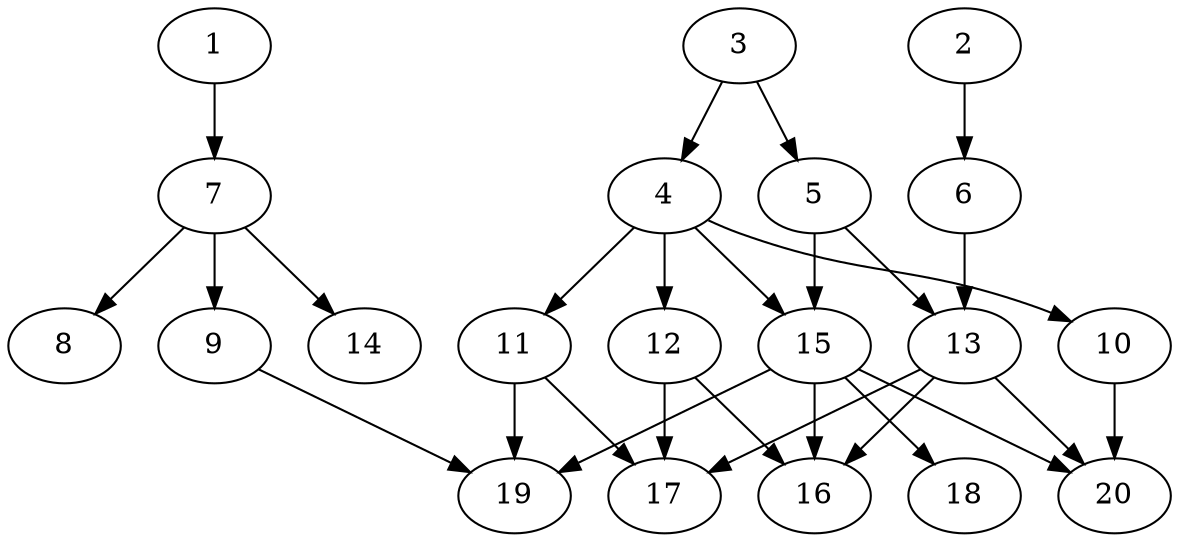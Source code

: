 // DAG automatically generated by daggen at Sat Jul 27 15:38:13 2019
// ./daggen --dot -n 20 --ccr 0.4 --fat 0.6 --regular 0.5 --density 0.4 --mindata 5242880 --maxdata 52428800 
digraph G {
  1 [size="79705600", alpha="0.16", expect_size="31882240"] 
  1 -> 7 [size ="31882240"]
  2 [size="89111040", alpha="0.09", expect_size="35644416"] 
  2 -> 6 [size ="35644416"]
  3 [size="93813760", alpha="0.12", expect_size="37525504"] 
  3 -> 4 [size ="37525504"]
  3 -> 5 [size ="37525504"]
  4 [size="98263040", alpha="0.09", expect_size="39305216"] 
  4 -> 10 [size ="39305216"]
  4 -> 11 [size ="39305216"]
  4 -> 12 [size ="39305216"]
  4 -> 15 [size ="39305216"]
  5 [size="62653440", alpha="0.19", expect_size="25061376"] 
  5 -> 13 [size ="25061376"]
  5 -> 15 [size ="25061376"]
  6 [size="40929280", alpha="0.03", expect_size="16371712"] 
  6 -> 13 [size ="16371712"]
  7 [size="66987520", alpha="0.17", expect_size="26795008"] 
  7 -> 8 [size ="26795008"]
  7 -> 9 [size ="26795008"]
  7 -> 14 [size ="26795008"]
  8 [size="25244160", alpha="0.13", expect_size="10097664"] 
  9 [size="80412160", alpha="0.06", expect_size="32164864"] 
  9 -> 19 [size ="32164864"]
  10 [size="96048640", alpha="0.06", expect_size="38419456"] 
  10 -> 20 [size ="38419456"]
  11 [size="20492800", alpha="0.04", expect_size="8197120"] 
  11 -> 17 [size ="8197120"]
  11 -> 19 [size ="8197120"]
  12 [size="116951040", alpha="0.19", expect_size="46780416"] 
  12 -> 16 [size ="46780416"]
  12 -> 17 [size ="46780416"]
  13 [size="52162560", alpha="0.06", expect_size="20865024"] 
  13 -> 16 [size ="20865024"]
  13 -> 17 [size ="20865024"]
  13 -> 20 [size ="20865024"]
  14 [size="121597440", alpha="0.15", expect_size="48638976"] 
  15 [size="57827840", alpha="0.07", expect_size="23131136"] 
  15 -> 16 [size ="23131136"]
  15 -> 18 [size ="23131136"]
  15 -> 19 [size ="23131136"]
  15 -> 20 [size ="23131136"]
  16 [size="52940800", alpha="0.06", expect_size="21176320"] 
  17 [size="70615040", alpha="0.18", expect_size="28246016"] 
  18 [size="50577920", alpha="0.06", expect_size="20231168"] 
  19 [size="129807360", alpha="0.09", expect_size="51922944"] 
  20 [size="50150400", alpha="0.16", expect_size="20060160"] 
}
